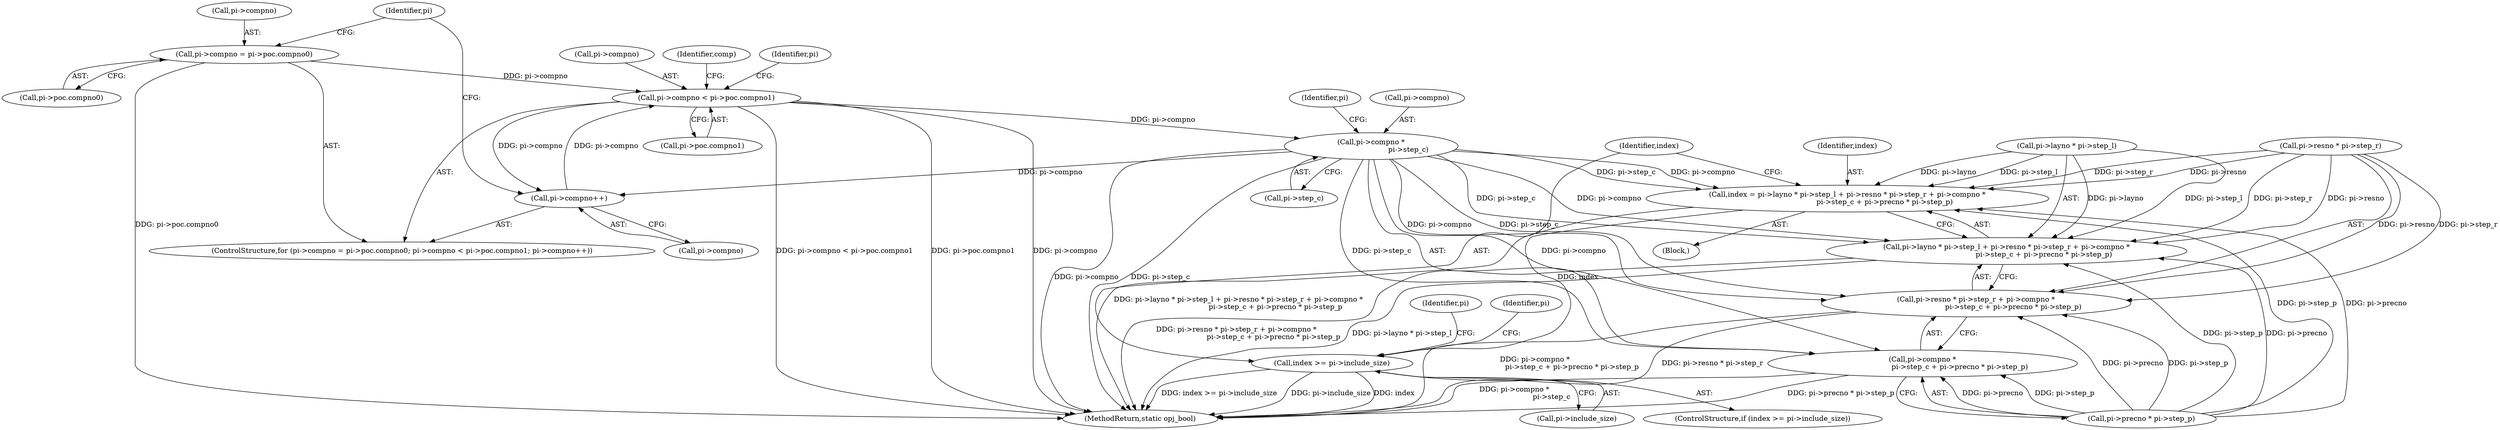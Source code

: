 digraph "0_openjpeg_c277159986c80142180fbe5efb256bbf3bdf3edc_3@pointer" {
"1000399" [label="(Call,pi->compno < pi->poc.compno1)"];
"1000408" [label="(Call,pi->compno++)"];
"1000399" [label="(Call,pi->compno < pi->poc.compno1)"];
"1000390" [label="(Call,pi->compno = pi->poc.compno0)"];
"1000737" [label="(Call,pi->compno *\n                                 pi->step_c)"];
"1000718" [label="(Call,index = pi->layno * pi->step_l + pi->resno * pi->step_r + pi->compno *\n                                 pi->step_c + pi->precno * pi->step_p)"];
"1000752" [label="(Call,index >= pi->include_size)"];
"1000720" [label="(Call,pi->layno * pi->step_l + pi->resno * pi->step_r + pi->compno *\n                                 pi->step_c + pi->precno * pi->step_p)"];
"1000728" [label="(Call,pi->resno * pi->step_r + pi->compno *\n                                 pi->step_c + pi->precno * pi->step_p)"];
"1000736" [label="(Call,pi->compno *\n                                 pi->step_c + pi->precno * pi->step_p)"];
"1000423" [label="(Identifier,comp)"];
"1000403" [label="(Call,pi->poc.compno1)"];
"1000401" [label="(Identifier,pi)"];
"1000759" [label="(Identifier,pi)"];
"1000736" [label="(Call,pi->compno *\n                                 pi->step_c + pi->precno * pi->step_p)"];
"1000753" [label="(Identifier,index)"];
"1000720" [label="(Call,pi->layno * pi->step_l + pi->resno * pi->step_r + pi->compno *\n                                 pi->step_c + pi->precno * pi->step_p)"];
"1000741" [label="(Call,pi->step_c)"];
"1000754" [label="(Call,pi->include_size)"];
"1000394" [label="(Call,pi->poc.compno0)"];
"1000719" [label="(Identifier,index)"];
"1000751" [label="(ControlStructure,if (index >= pi->include_size))"];
"1000717" [label="(Block,)"];
"1000737" [label="(Call,pi->compno *\n                                 pi->step_c)"];
"1000729" [label="(Call,pi->resno * pi->step_r)"];
"1000391" [label="(Call,pi->compno)"];
"1000783" [label="(MethodReturn,static opj_bool)"];
"1000390" [label="(Call,pi->compno = pi->poc.compno0)"];
"1000767" [label="(Identifier,pi)"];
"1000738" [label="(Call,pi->compno)"];
"1000389" [label="(ControlStructure,for (pi->compno = pi->poc.compno0; pi->compno < pi->poc.compno1; pi->compno++))"];
"1000721" [label="(Call,pi->layno * pi->step_l)"];
"1000752" [label="(Call,index >= pi->include_size)"];
"1000746" [label="(Identifier,pi)"];
"1000399" [label="(Call,pi->compno < pi->poc.compno1)"];
"1000375" [label="(Identifier,pi)"];
"1000400" [label="(Call,pi->compno)"];
"1000408" [label="(Call,pi->compno++)"];
"1000728" [label="(Call,pi->resno * pi->step_r + pi->compno *\n                                 pi->step_c + pi->precno * pi->step_p)"];
"1000409" [label="(Call,pi->compno)"];
"1000718" [label="(Call,index = pi->layno * pi->step_l + pi->resno * pi->step_r + pi->compno *\n                                 pi->step_c + pi->precno * pi->step_p)"];
"1000744" [label="(Call,pi->precno * pi->step_p)"];
"1000399" -> "1000389"  [label="AST: "];
"1000399" -> "1000403"  [label="CFG: "];
"1000400" -> "1000399"  [label="AST: "];
"1000403" -> "1000399"  [label="AST: "];
"1000423" -> "1000399"  [label="CFG: "];
"1000375" -> "1000399"  [label="CFG: "];
"1000399" -> "1000783"  [label="DDG: pi->poc.compno1"];
"1000399" -> "1000783"  [label="DDG: pi->compno"];
"1000399" -> "1000783"  [label="DDG: pi->compno < pi->poc.compno1"];
"1000408" -> "1000399"  [label="DDG: pi->compno"];
"1000390" -> "1000399"  [label="DDG: pi->compno"];
"1000399" -> "1000408"  [label="DDG: pi->compno"];
"1000399" -> "1000737"  [label="DDG: pi->compno"];
"1000408" -> "1000389"  [label="AST: "];
"1000408" -> "1000409"  [label="CFG: "];
"1000409" -> "1000408"  [label="AST: "];
"1000401" -> "1000408"  [label="CFG: "];
"1000737" -> "1000408"  [label="DDG: pi->compno"];
"1000390" -> "1000389"  [label="AST: "];
"1000390" -> "1000394"  [label="CFG: "];
"1000391" -> "1000390"  [label="AST: "];
"1000394" -> "1000390"  [label="AST: "];
"1000401" -> "1000390"  [label="CFG: "];
"1000390" -> "1000783"  [label="DDG: pi->poc.compno0"];
"1000737" -> "1000736"  [label="AST: "];
"1000737" -> "1000741"  [label="CFG: "];
"1000738" -> "1000737"  [label="AST: "];
"1000741" -> "1000737"  [label="AST: "];
"1000746" -> "1000737"  [label="CFG: "];
"1000737" -> "1000783"  [label="DDG: pi->compno"];
"1000737" -> "1000783"  [label="DDG: pi->step_c"];
"1000737" -> "1000718"  [label="DDG: pi->compno"];
"1000737" -> "1000718"  [label="DDG: pi->step_c"];
"1000737" -> "1000720"  [label="DDG: pi->compno"];
"1000737" -> "1000720"  [label="DDG: pi->step_c"];
"1000737" -> "1000728"  [label="DDG: pi->compno"];
"1000737" -> "1000728"  [label="DDG: pi->step_c"];
"1000737" -> "1000736"  [label="DDG: pi->compno"];
"1000737" -> "1000736"  [label="DDG: pi->step_c"];
"1000718" -> "1000717"  [label="AST: "];
"1000718" -> "1000720"  [label="CFG: "];
"1000719" -> "1000718"  [label="AST: "];
"1000720" -> "1000718"  [label="AST: "];
"1000753" -> "1000718"  [label="CFG: "];
"1000718" -> "1000783"  [label="DDG: pi->layno * pi->step_l + pi->resno * pi->step_r + pi->compno *\n                                 pi->step_c + pi->precno * pi->step_p"];
"1000721" -> "1000718"  [label="DDG: pi->layno"];
"1000721" -> "1000718"  [label="DDG: pi->step_l"];
"1000729" -> "1000718"  [label="DDG: pi->resno"];
"1000729" -> "1000718"  [label="DDG: pi->step_r"];
"1000744" -> "1000718"  [label="DDG: pi->precno"];
"1000744" -> "1000718"  [label="DDG: pi->step_p"];
"1000718" -> "1000752"  [label="DDG: index"];
"1000752" -> "1000751"  [label="AST: "];
"1000752" -> "1000754"  [label="CFG: "];
"1000753" -> "1000752"  [label="AST: "];
"1000754" -> "1000752"  [label="AST: "];
"1000759" -> "1000752"  [label="CFG: "];
"1000767" -> "1000752"  [label="CFG: "];
"1000752" -> "1000783"  [label="DDG: pi->include_size"];
"1000752" -> "1000783"  [label="DDG: index"];
"1000752" -> "1000783"  [label="DDG: index >= pi->include_size"];
"1000720" -> "1000728"  [label="CFG: "];
"1000721" -> "1000720"  [label="AST: "];
"1000728" -> "1000720"  [label="AST: "];
"1000720" -> "1000783"  [label="DDG: pi->layno * pi->step_l"];
"1000720" -> "1000783"  [label="DDG: pi->resno * pi->step_r + pi->compno *\n                                 pi->step_c + pi->precno * pi->step_p"];
"1000721" -> "1000720"  [label="DDG: pi->layno"];
"1000721" -> "1000720"  [label="DDG: pi->step_l"];
"1000729" -> "1000720"  [label="DDG: pi->resno"];
"1000729" -> "1000720"  [label="DDG: pi->step_r"];
"1000744" -> "1000720"  [label="DDG: pi->precno"];
"1000744" -> "1000720"  [label="DDG: pi->step_p"];
"1000728" -> "1000736"  [label="CFG: "];
"1000729" -> "1000728"  [label="AST: "];
"1000736" -> "1000728"  [label="AST: "];
"1000728" -> "1000783"  [label="DDG: pi->resno * pi->step_r"];
"1000728" -> "1000783"  [label="DDG: pi->compno *\n                                 pi->step_c + pi->precno * pi->step_p"];
"1000729" -> "1000728"  [label="DDG: pi->resno"];
"1000729" -> "1000728"  [label="DDG: pi->step_r"];
"1000744" -> "1000728"  [label="DDG: pi->precno"];
"1000744" -> "1000728"  [label="DDG: pi->step_p"];
"1000736" -> "1000744"  [label="CFG: "];
"1000744" -> "1000736"  [label="AST: "];
"1000736" -> "1000783"  [label="DDG: pi->precno * pi->step_p"];
"1000736" -> "1000783"  [label="DDG: pi->compno *\n                                 pi->step_c"];
"1000744" -> "1000736"  [label="DDG: pi->precno"];
"1000744" -> "1000736"  [label="DDG: pi->step_p"];
}
